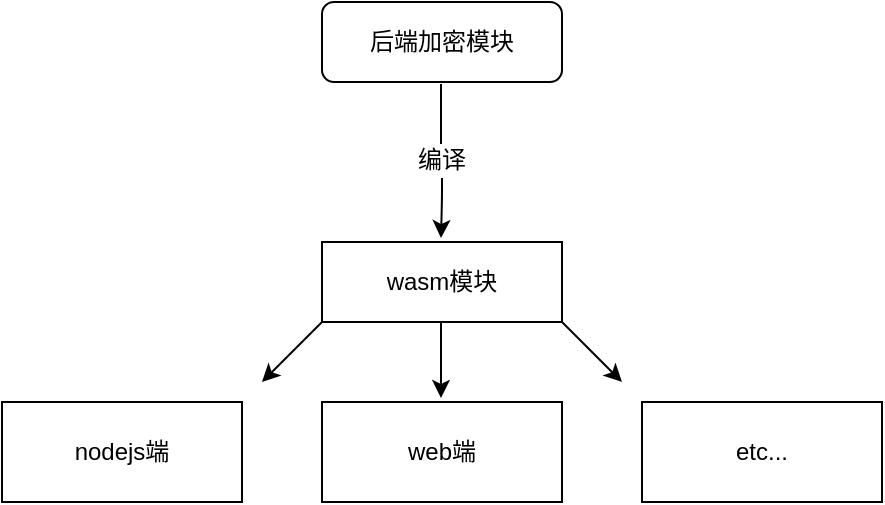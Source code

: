 <mxfile version="14.6.11" type="github">
  <diagram id="yTUazx5P9FNKgVg5IfTG" name="Page-1">
    <mxGraphModel dx="1186" dy="617" grid="1" gridSize="10" guides="1" tooltips="1" connect="1" arrows="1" fold="1" page="1" pageScale="1" pageWidth="827" pageHeight="1169" math="0" shadow="0">
      <root>
        <mxCell id="0" />
        <mxCell id="1" parent="0" />
        <mxCell id="r2q3E81pHqDiW737_0sB-4" value="后端加密模块" style="rounded=1;whiteSpace=wrap;html=1;" vertex="1" parent="1">
          <mxGeometry x="320" y="80" width="120" height="40" as="geometry" />
        </mxCell>
        <mxCell id="r2q3E81pHqDiW737_0sB-7" value="web端" style="rounded=0;whiteSpace=wrap;html=1;" vertex="1" parent="1">
          <mxGeometry x="320" y="280" width="120" height="50" as="geometry" />
        </mxCell>
        <mxCell id="r2q3E81pHqDiW737_0sB-8" value="nodejs端" style="rounded=0;whiteSpace=wrap;html=1;" vertex="1" parent="1">
          <mxGeometry x="160" y="280" width="120" height="50" as="geometry" />
        </mxCell>
        <mxCell id="r2q3E81pHqDiW737_0sB-10" value="wasm模块" style="rounded=0;whiteSpace=wrap;html=1;" vertex="1" parent="1">
          <mxGeometry x="320" y="200" width="120" height="40" as="geometry" />
        </mxCell>
        <mxCell id="r2q3E81pHqDiW737_0sB-12" value="" style="endArrow=classic;html=1;" edge="1" parent="1">
          <mxGeometry width="50" height="50" relative="1" as="geometry">
            <mxPoint x="380" y="168" as="sourcePoint" />
            <mxPoint x="379.5" y="198" as="targetPoint" />
            <Array as="points">
              <mxPoint x="380" y="178" />
            </Array>
          </mxGeometry>
        </mxCell>
        <mxCell id="r2q3E81pHqDiW737_0sB-13" value="编译" style="text;html=1;strokeColor=none;fillColor=none;align=center;verticalAlign=middle;whiteSpace=wrap;rounded=0;" vertex="1" parent="1">
          <mxGeometry x="360" y="149" width="40" height="20" as="geometry" />
        </mxCell>
        <mxCell id="r2q3E81pHqDiW737_0sB-14" value="" style="endArrow=none;html=1;" edge="1" parent="1">
          <mxGeometry width="50" height="50" relative="1" as="geometry">
            <mxPoint x="379.5" y="121" as="sourcePoint" />
            <mxPoint x="379.5" y="151" as="targetPoint" />
          </mxGeometry>
        </mxCell>
        <mxCell id="r2q3E81pHqDiW737_0sB-15" value="etc..." style="rounded=0;whiteSpace=wrap;html=1;" vertex="1" parent="1">
          <mxGeometry x="480" y="280" width="120" height="50" as="geometry" />
        </mxCell>
        <mxCell id="r2q3E81pHqDiW737_0sB-18" value="" style="endArrow=classic;html=1;" edge="1" parent="1">
          <mxGeometry width="50" height="50" relative="1" as="geometry">
            <mxPoint x="379.5" y="240" as="sourcePoint" />
            <mxPoint x="379.5" y="278" as="targetPoint" />
          </mxGeometry>
        </mxCell>
        <mxCell id="r2q3E81pHqDiW737_0sB-19" value="" style="endArrow=classic;html=1;" edge="1" parent="1">
          <mxGeometry width="50" height="50" relative="1" as="geometry">
            <mxPoint x="440" y="240" as="sourcePoint" />
            <mxPoint x="470" y="270" as="targetPoint" />
          </mxGeometry>
        </mxCell>
        <mxCell id="r2q3E81pHqDiW737_0sB-20" value="" style="endArrow=classic;html=1;" edge="1" parent="1">
          <mxGeometry width="50" height="50" relative="1" as="geometry">
            <mxPoint x="320" y="240" as="sourcePoint" />
            <mxPoint x="290" y="270" as="targetPoint" />
          </mxGeometry>
        </mxCell>
      </root>
    </mxGraphModel>
  </diagram>
</mxfile>

